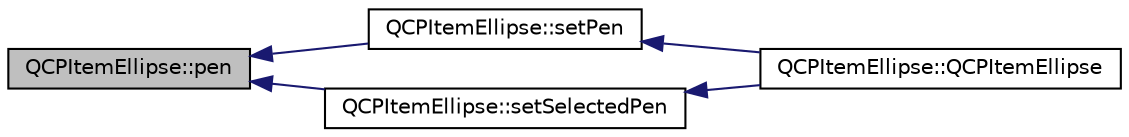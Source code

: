 digraph "QCPItemEllipse::pen"
{
  edge [fontname="Helvetica",fontsize="10",labelfontname="Helvetica",labelfontsize="10"];
  node [fontname="Helvetica",fontsize="10",shape=record];
  rankdir="LR";
  Node1 [label="QCPItemEllipse::pen",height=0.2,width=0.4,color="black", fillcolor="grey75", style="filled", fontcolor="black"];
  Node1 -> Node2 [dir="back",color="midnightblue",fontsize="10",style="solid",fontname="Helvetica"];
  Node2 [label="QCPItemEllipse::setPen",height=0.2,width=0.4,color="black", fillcolor="white", style="filled",URL="$class_q_c_p_item_ellipse.html#adb81a663ed2420fcfa011e49f678d1a6"];
  Node2 -> Node3 [dir="back",color="midnightblue",fontsize="10",style="solid",fontname="Helvetica"];
  Node3 [label="QCPItemEllipse::QCPItemEllipse",height=0.2,width=0.4,color="black", fillcolor="white", style="filled",URL="$class_q_c_p_item_ellipse.html#a759b77ef002515eba0263b5447ecb3fb"];
  Node1 -> Node4 [dir="back",color="midnightblue",fontsize="10",style="solid",fontname="Helvetica"];
  Node4 [label="QCPItemEllipse::setSelectedPen",height=0.2,width=0.4,color="black", fillcolor="white", style="filled",URL="$class_q_c_p_item_ellipse.html#a6c542fba1dc918041c583f58a50dde99"];
  Node4 -> Node3 [dir="back",color="midnightblue",fontsize="10",style="solid",fontname="Helvetica"];
}
